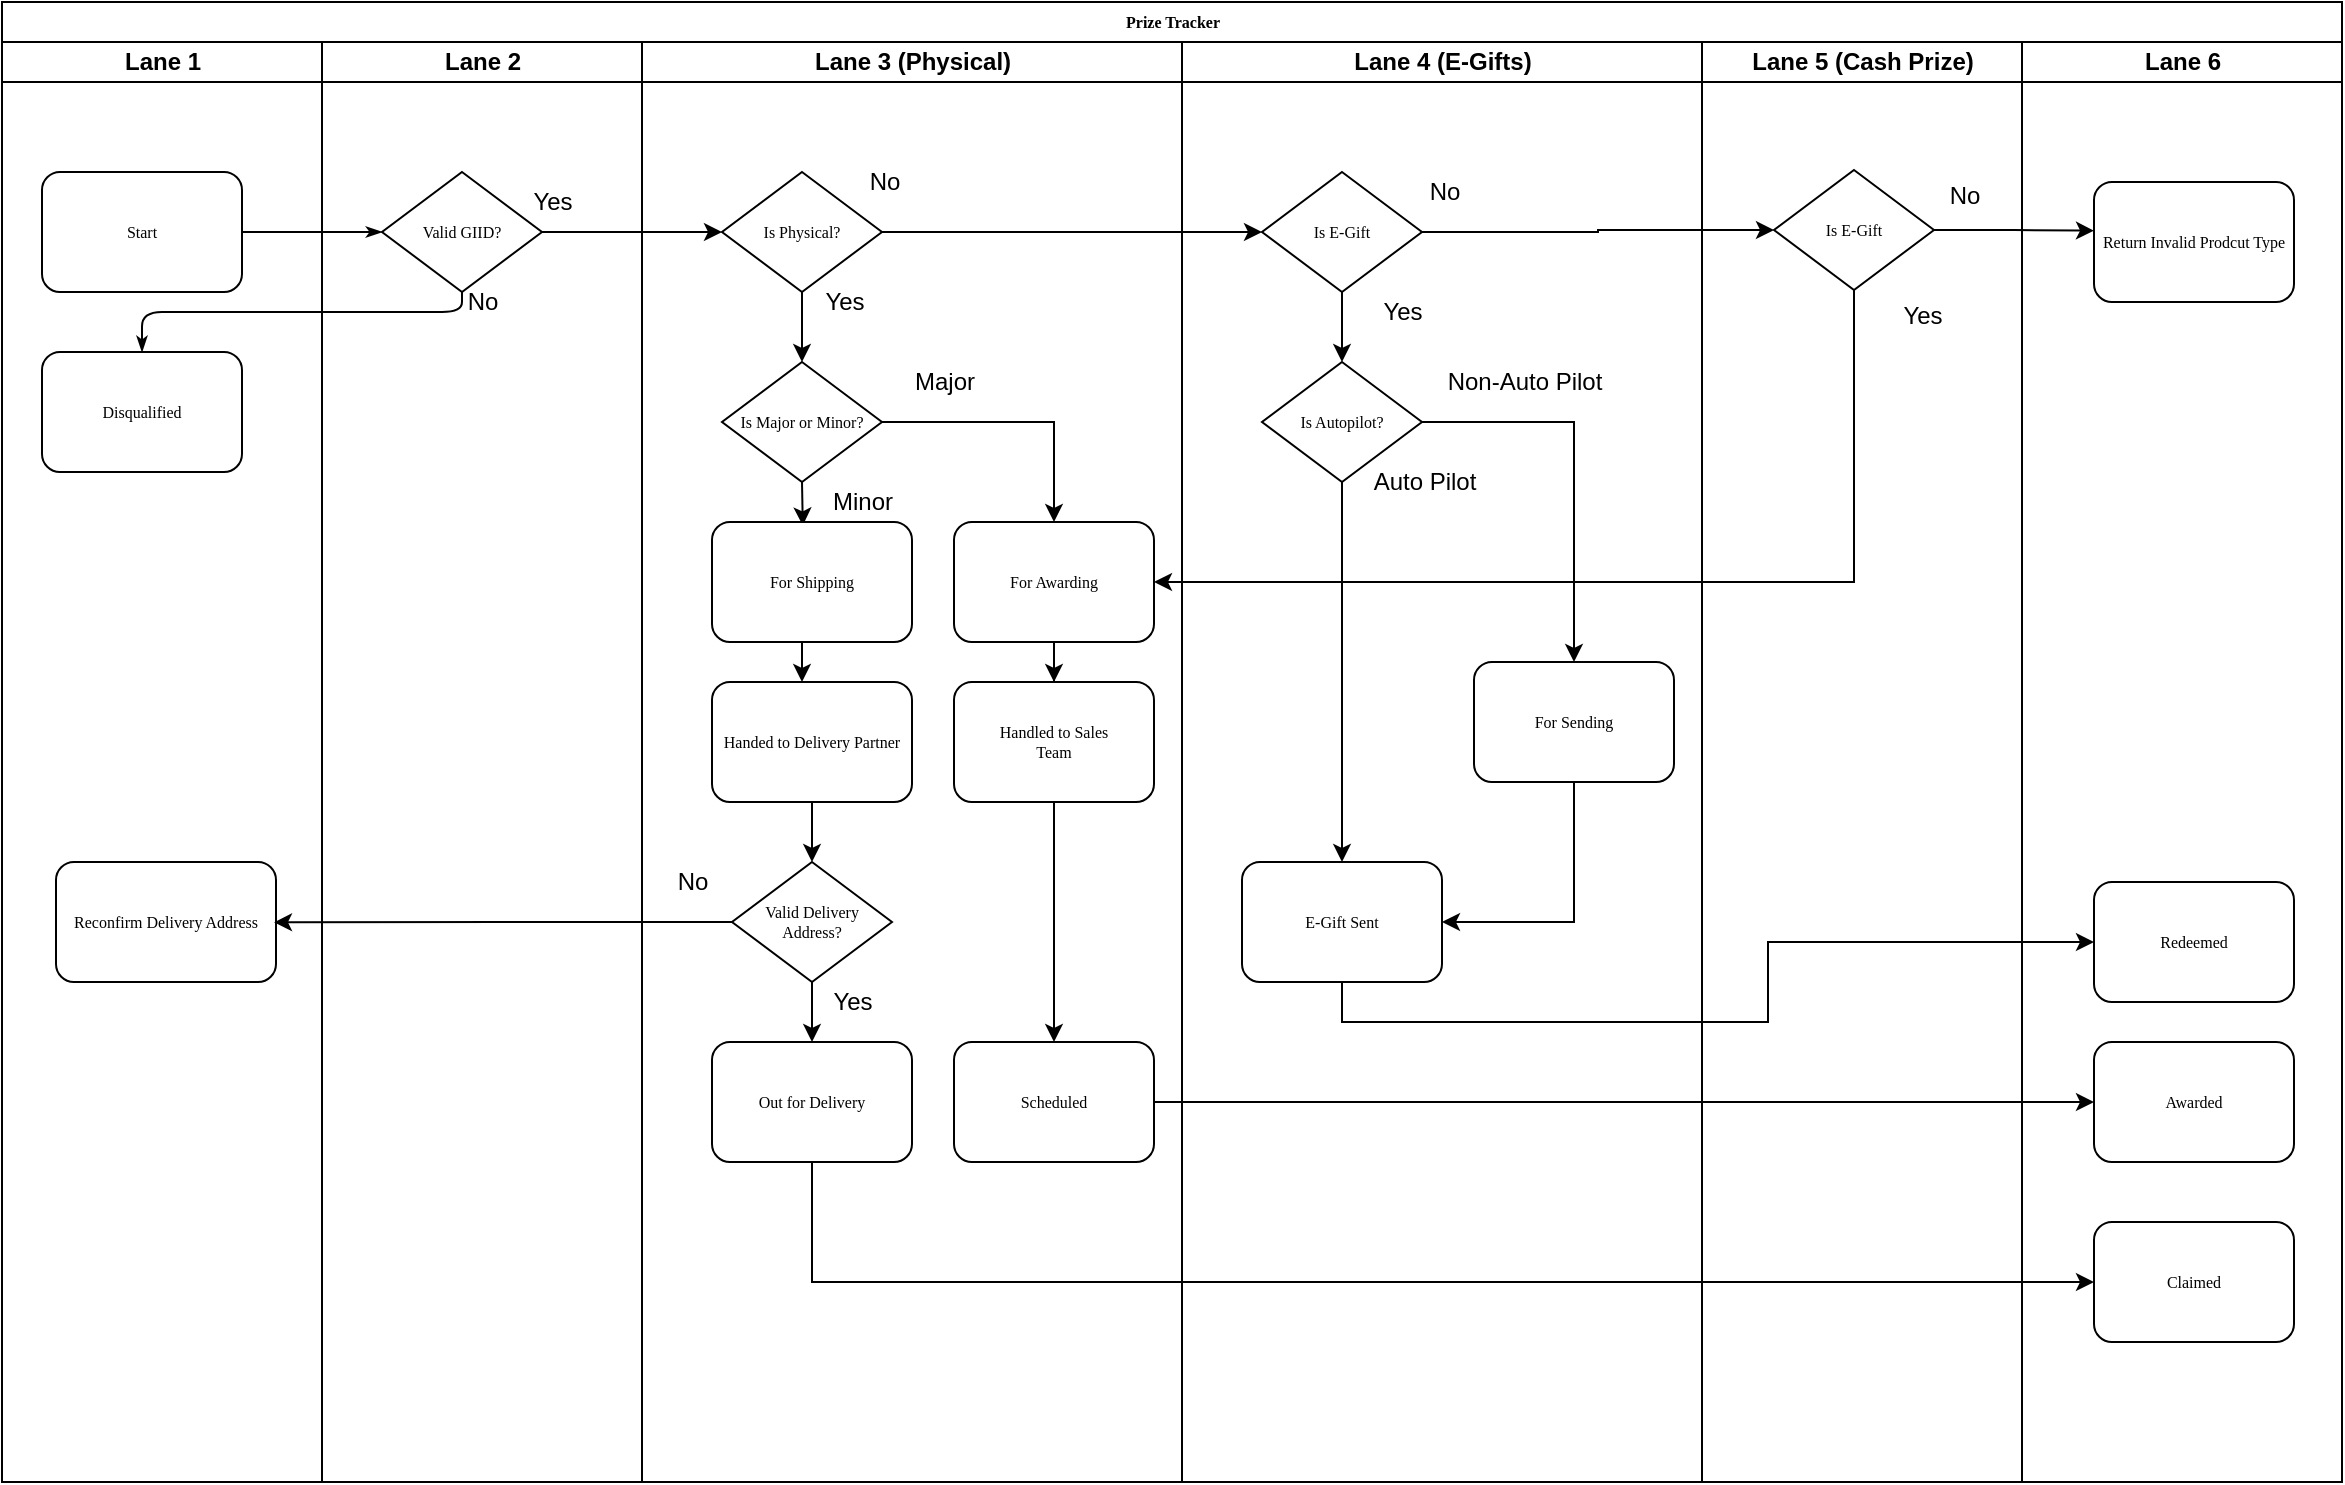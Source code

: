 <mxfile version="14.8.4" type="github">
  <diagram name="Page-1" id="74e2e168-ea6b-b213-b513-2b3c1d86103e">
    <mxGraphModel dx="2031" dy="1061" grid="1" gridSize="10" guides="1" tooltips="1" connect="1" arrows="1" fold="1" page="1" pageScale="1" pageWidth="1100" pageHeight="850" background="none" math="0" shadow="0">
      <root>
        <mxCell id="0" />
        <mxCell id="1" parent="0" />
        <mxCell id="77e6c97f196da883-1" value="Prize Tracker" style="swimlane;html=1;childLayout=stackLayout;startSize=20;rounded=0;shadow=0;labelBackgroundColor=none;strokeWidth=1;fontFamily=Verdana;fontSize=8;align=center;" parent="1" vertex="1">
          <mxGeometry x="74" y="40" width="1170" height="740" as="geometry" />
        </mxCell>
        <mxCell id="77e6c97f196da883-2" value="Lane 1" style="swimlane;html=1;startSize=20;" parent="77e6c97f196da883-1" vertex="1">
          <mxGeometry y="20" width="160" height="720" as="geometry" />
        </mxCell>
        <mxCell id="77e6c97f196da883-8" value="Start" style="rounded=1;whiteSpace=wrap;html=1;shadow=0;labelBackgroundColor=none;strokeWidth=1;fontFamily=Verdana;fontSize=8;align=center;" parent="77e6c97f196da883-2" vertex="1">
          <mxGeometry x="20" y="65" width="100" height="60" as="geometry" />
        </mxCell>
        <mxCell id="77e6c97f196da883-9" value="Disqualified" style="rounded=1;whiteSpace=wrap;html=1;shadow=0;labelBackgroundColor=none;strokeWidth=1;fontFamily=Verdana;fontSize=8;align=center;" parent="77e6c97f196da883-2" vertex="1">
          <mxGeometry x="20" y="155" width="100" height="60" as="geometry" />
        </mxCell>
        <mxCell id="obkC51oocTmBbRvTMfId-51" value="Reconfirm Delivery Address" style="rounded=1;whiteSpace=wrap;html=1;shadow=0;labelBackgroundColor=none;strokeWidth=1;fontFamily=Verdana;fontSize=8;align=center;" vertex="1" parent="77e6c97f196da883-2">
          <mxGeometry x="27" y="410" width="110" height="60" as="geometry" />
        </mxCell>
        <mxCell id="77e6c97f196da883-26" style="edgeStyle=orthogonalEdgeStyle;rounded=1;html=1;labelBackgroundColor=none;startArrow=none;startFill=0;startSize=5;endArrow=classicThin;endFill=1;endSize=5;jettySize=auto;orthogonalLoop=1;strokeWidth=1;fontFamily=Verdana;fontSize=8" parent="77e6c97f196da883-1" source="77e6c97f196da883-8" edge="1">
          <mxGeometry relative="1" as="geometry">
            <mxPoint x="190" y="115" as="targetPoint" />
          </mxGeometry>
        </mxCell>
        <mxCell id="77e6c97f196da883-27" style="edgeStyle=orthogonalEdgeStyle;rounded=1;html=1;labelBackgroundColor=none;startArrow=none;startFill=0;startSize=5;endArrow=classicThin;endFill=1;endSize=5;jettySize=auto;orthogonalLoop=1;strokeWidth=1;fontFamily=Verdana;fontSize=8;exitX=0.5;exitY=1;exitDx=0;exitDy=0;" parent="77e6c97f196da883-1" source="obkC51oocTmBbRvTMfId-1" target="77e6c97f196da883-9" edge="1">
          <mxGeometry relative="1" as="geometry">
            <Array as="points">
              <mxPoint x="230" y="155" />
              <mxPoint x="70" y="155" />
            </Array>
            <mxPoint x="240.034" y="145" as="sourcePoint" />
          </mxGeometry>
        </mxCell>
        <mxCell id="77e6c97f196da883-3" value="Lane 2" style="swimlane;html=1;startSize=20;" parent="77e6c97f196da883-1" vertex="1">
          <mxGeometry x="160" y="20" width="160" height="720" as="geometry" />
        </mxCell>
        <mxCell id="obkC51oocTmBbRvTMfId-1" value="Valid GIID?" style="rhombus;whiteSpace=wrap;html=1;rounded=0;shadow=0;labelBackgroundColor=none;strokeWidth=1;fontFamily=Verdana;fontSize=8;align=center;" vertex="1" parent="77e6c97f196da883-3">
          <mxGeometry x="30" y="65" width="80" height="60" as="geometry" />
        </mxCell>
        <mxCell id="obkC51oocTmBbRvTMfId-3" value="No" style="text;html=1;resizable=0;autosize=1;align=center;verticalAlign=middle;points=[];fillColor=none;strokeColor=none;rounded=0;" vertex="1" parent="77e6c97f196da883-3">
          <mxGeometry x="65" y="120" width="30" height="20" as="geometry" />
        </mxCell>
        <mxCell id="obkC51oocTmBbRvTMfId-4" value="Yes" style="text;html=1;resizable=0;autosize=1;align=center;verticalAlign=middle;points=[];fillColor=none;strokeColor=none;rounded=0;" vertex="1" parent="77e6c97f196da883-3">
          <mxGeometry x="95" y="70" width="40" height="20" as="geometry" />
        </mxCell>
        <mxCell id="77e6c97f196da883-4" value="Lane 3 (Physical)" style="swimlane;html=1;startSize=20;" parent="77e6c97f196da883-1" vertex="1">
          <mxGeometry x="320" y="20" width="270" height="720" as="geometry" />
        </mxCell>
        <mxCell id="77e6c97f196da883-14" value="Out for Delivery" style="rounded=1;whiteSpace=wrap;html=1;shadow=0;labelBackgroundColor=none;strokeWidth=1;fontFamily=Verdana;fontSize=8;align=center;" parent="77e6c97f196da883-4" vertex="1">
          <mxGeometry x="35" y="500" width="100" height="60" as="geometry" />
        </mxCell>
        <mxCell id="obkC51oocTmBbRvTMfId-7" value="Is Physical?" style="rhombus;whiteSpace=wrap;html=1;rounded=0;shadow=0;labelBackgroundColor=none;strokeWidth=1;fontFamily=Verdana;fontSize=8;align=center;" vertex="1" parent="77e6c97f196da883-4">
          <mxGeometry x="40" y="65" width="80" height="60" as="geometry" />
        </mxCell>
        <mxCell id="obkC51oocTmBbRvTMfId-10" value="Yes" style="text;html=1;resizable=0;autosize=1;align=center;verticalAlign=middle;points=[];fillColor=none;strokeColor=none;rounded=0;" vertex="1" parent="77e6c97f196da883-4">
          <mxGeometry x="81" y="120" width="40" height="20" as="geometry" />
        </mxCell>
        <mxCell id="obkC51oocTmBbRvTMfId-16" value="No" style="text;html=1;resizable=0;autosize=1;align=center;verticalAlign=middle;points=[];fillColor=none;strokeColor=none;rounded=0;" vertex="1" parent="77e6c97f196da883-4">
          <mxGeometry x="106" y="60" width="30" height="20" as="geometry" />
        </mxCell>
        <mxCell id="obkC51oocTmBbRvTMfId-45" style="edgeStyle=orthogonalEdgeStyle;rounded=0;orthogonalLoop=1;jettySize=auto;html=1;exitX=0.5;exitY=1;exitDx=0;exitDy=0;entryX=0.454;entryY=0.029;entryDx=0;entryDy=0;entryPerimeter=0;" edge="1" parent="77e6c97f196da883-4" source="obkC51oocTmBbRvTMfId-25" target="obkC51oocTmBbRvTMfId-34">
          <mxGeometry relative="1" as="geometry" />
        </mxCell>
        <mxCell id="obkC51oocTmBbRvTMfId-46" style="edgeStyle=orthogonalEdgeStyle;rounded=0;orthogonalLoop=1;jettySize=auto;html=1;entryX=0.5;entryY=0;entryDx=0;entryDy=0;" edge="1" parent="77e6c97f196da883-4" source="obkC51oocTmBbRvTMfId-25" target="obkC51oocTmBbRvTMfId-35">
          <mxGeometry relative="1" as="geometry" />
        </mxCell>
        <mxCell id="obkC51oocTmBbRvTMfId-25" value="Is Major or Minor?" style="rhombus;whiteSpace=wrap;html=1;rounded=0;shadow=0;labelBackgroundColor=none;strokeWidth=1;fontFamily=Verdana;fontSize=8;align=center;" vertex="1" parent="77e6c97f196da883-4">
          <mxGeometry x="40" y="160" width="80" height="60" as="geometry" />
        </mxCell>
        <mxCell id="obkC51oocTmBbRvTMfId-32" value="Minor" style="text;html=1;resizable=0;autosize=1;align=center;verticalAlign=middle;points=[];fillColor=none;strokeColor=none;rounded=0;" vertex="1" parent="77e6c97f196da883-4">
          <mxGeometry x="85" y="220" width="50" height="20" as="geometry" />
        </mxCell>
        <mxCell id="obkC51oocTmBbRvTMfId-47" style="edgeStyle=orthogonalEdgeStyle;rounded=0;orthogonalLoop=1;jettySize=auto;html=1;exitX=0.5;exitY=1;exitDx=0;exitDy=0;entryX=0.5;entryY=0;entryDx=0;entryDy=0;" edge="1" parent="77e6c97f196da883-4">
          <mxGeometry relative="1" as="geometry">
            <mxPoint x="80" y="300" as="sourcePoint" />
            <mxPoint x="80" y="320" as="targetPoint" />
          </mxGeometry>
        </mxCell>
        <mxCell id="obkC51oocTmBbRvTMfId-34" value="For Shipping" style="rounded=1;whiteSpace=wrap;html=1;shadow=0;labelBackgroundColor=none;strokeWidth=1;fontFamily=Verdana;fontSize=8;align=center;" vertex="1" parent="77e6c97f196da883-4">
          <mxGeometry x="35" y="240" width="100" height="60" as="geometry" />
        </mxCell>
        <mxCell id="obkC51oocTmBbRvTMfId-54" style="edgeStyle=orthogonalEdgeStyle;rounded=0;orthogonalLoop=1;jettySize=auto;html=1;" edge="1" parent="77e6c97f196da883-4" source="obkC51oocTmBbRvTMfId-35" target="obkC51oocTmBbRvTMfId-39">
          <mxGeometry relative="1" as="geometry" />
        </mxCell>
        <mxCell id="obkC51oocTmBbRvTMfId-35" value="For Awarding" style="rounded=1;whiteSpace=wrap;html=1;shadow=0;labelBackgroundColor=none;strokeWidth=1;fontFamily=Verdana;fontSize=8;align=center;" vertex="1" parent="77e6c97f196da883-4">
          <mxGeometry x="156" y="240" width="100" height="60" as="geometry" />
        </mxCell>
        <mxCell id="obkC51oocTmBbRvTMfId-48" style="edgeStyle=orthogonalEdgeStyle;rounded=0;orthogonalLoop=1;jettySize=auto;html=1;exitX=0.5;exitY=1;exitDx=0;exitDy=0;entryX=0.5;entryY=0;entryDx=0;entryDy=0;" edge="1" parent="77e6c97f196da883-4" source="obkC51oocTmBbRvTMfId-36" target="obkC51oocTmBbRvTMfId-38">
          <mxGeometry relative="1" as="geometry" />
        </mxCell>
        <mxCell id="obkC51oocTmBbRvTMfId-36" value="Handed to Delivery Partner" style="rounded=1;whiteSpace=wrap;html=1;shadow=0;labelBackgroundColor=none;strokeWidth=1;fontFamily=Verdana;fontSize=8;align=center;" vertex="1" parent="77e6c97f196da883-4">
          <mxGeometry x="35" y="320" width="100" height="60" as="geometry" />
        </mxCell>
        <mxCell id="obkC51oocTmBbRvTMfId-49" style="edgeStyle=orthogonalEdgeStyle;rounded=0;orthogonalLoop=1;jettySize=auto;html=1;exitX=0.5;exitY=1;exitDx=0;exitDy=0;entryX=0.5;entryY=0;entryDx=0;entryDy=0;" edge="1" parent="77e6c97f196da883-4" source="obkC51oocTmBbRvTMfId-38" target="77e6c97f196da883-14">
          <mxGeometry relative="1" as="geometry" />
        </mxCell>
        <mxCell id="obkC51oocTmBbRvTMfId-38" value="Valid Delivery Address?" style="rhombus;whiteSpace=wrap;html=1;rounded=0;shadow=0;labelBackgroundColor=none;strokeWidth=1;fontFamily=Verdana;fontSize=8;align=center;" vertex="1" parent="77e6c97f196da883-4">
          <mxGeometry x="45" y="410" width="80" height="60" as="geometry" />
        </mxCell>
        <mxCell id="obkC51oocTmBbRvTMfId-55" style="edgeStyle=orthogonalEdgeStyle;rounded=0;orthogonalLoop=1;jettySize=auto;html=1;exitX=0.5;exitY=1;exitDx=0;exitDy=0;entryX=0.5;entryY=0;entryDx=0;entryDy=0;" edge="1" parent="77e6c97f196da883-4" source="obkC51oocTmBbRvTMfId-39" target="obkC51oocTmBbRvTMfId-41">
          <mxGeometry relative="1" as="geometry" />
        </mxCell>
        <mxCell id="obkC51oocTmBbRvTMfId-39" value="Handled to Sales &lt;br&gt;Team" style="rounded=1;whiteSpace=wrap;html=1;shadow=0;labelBackgroundColor=none;strokeWidth=1;fontFamily=Verdana;fontSize=8;align=center;" vertex="1" parent="77e6c97f196da883-4">
          <mxGeometry x="156" y="320" width="100" height="60" as="geometry" />
        </mxCell>
        <mxCell id="obkC51oocTmBbRvTMfId-41" value="Scheduled" style="rounded=1;whiteSpace=wrap;html=1;shadow=0;labelBackgroundColor=none;strokeWidth=1;fontFamily=Verdana;fontSize=8;align=center;" vertex="1" parent="77e6c97f196da883-4">
          <mxGeometry x="156" y="500" width="100" height="60" as="geometry" />
        </mxCell>
        <mxCell id="obkC51oocTmBbRvTMfId-50" value="Yes" style="text;html=1;resizable=0;autosize=1;align=center;verticalAlign=middle;points=[];fillColor=none;strokeColor=none;rounded=0;" vertex="1" parent="77e6c97f196da883-4">
          <mxGeometry x="85" y="470" width="40" height="20" as="geometry" />
        </mxCell>
        <mxCell id="obkC51oocTmBbRvTMfId-53" value="No" style="text;html=1;resizable=0;autosize=1;align=center;verticalAlign=middle;points=[];fillColor=none;strokeColor=none;rounded=0;" vertex="1" parent="77e6c97f196da883-4">
          <mxGeometry x="10" y="410" width="30" height="20" as="geometry" />
        </mxCell>
        <mxCell id="77e6c97f196da883-5" value="Lane 4 (E-Gifts)" style="swimlane;html=1;startSize=20;" parent="77e6c97f196da883-1" vertex="1">
          <mxGeometry x="590" y="20" width="260" height="720" as="geometry" />
        </mxCell>
        <mxCell id="77e6c97f196da883-15" value="E-Gift Sent" style="rounded=1;whiteSpace=wrap;html=1;shadow=0;labelBackgroundColor=none;strokeWidth=1;fontFamily=Verdana;fontSize=8;align=center;" parent="77e6c97f196da883-5" vertex="1">
          <mxGeometry x="30" y="410" width="100" height="60" as="geometry" />
        </mxCell>
        <mxCell id="obkC51oocTmBbRvTMfId-62" style="edgeStyle=orthogonalEdgeStyle;rounded=0;orthogonalLoop=1;jettySize=auto;html=1;entryX=0.5;entryY=0;entryDx=0;entryDy=0;" edge="1" parent="77e6c97f196da883-5" source="77e6c97f196da883-13" target="obkC51oocTmBbRvTMfId-59">
          <mxGeometry relative="1" as="geometry" />
        </mxCell>
        <mxCell id="77e6c97f196da883-13" value="Is E-Gift" style="rhombus;whiteSpace=wrap;html=1;rounded=0;shadow=0;labelBackgroundColor=none;strokeWidth=1;fontFamily=Verdana;fontSize=8;align=center;" parent="77e6c97f196da883-5" vertex="1">
          <mxGeometry x="40" y="65" width="80" height="60" as="geometry" />
        </mxCell>
        <mxCell id="obkC51oocTmBbRvTMfId-11" value="Yes" style="text;html=1;resizable=0;autosize=1;align=center;verticalAlign=middle;points=[];fillColor=none;strokeColor=none;rounded=0;" vertex="1" parent="77e6c97f196da883-5">
          <mxGeometry x="90" y="125" width="40" height="20" as="geometry" />
        </mxCell>
        <mxCell id="obkC51oocTmBbRvTMfId-9" value="No" style="text;html=1;resizable=0;autosize=1;align=center;verticalAlign=middle;points=[];fillColor=none;strokeColor=none;rounded=0;" vertex="1" parent="77e6c97f196da883-5">
          <mxGeometry x="116" y="65" width="30" height="20" as="geometry" />
        </mxCell>
        <mxCell id="obkC51oocTmBbRvTMfId-63" style="edgeStyle=orthogonalEdgeStyle;rounded=0;orthogonalLoop=1;jettySize=auto;html=1;exitX=0.5;exitY=1;exitDx=0;exitDy=0;entryX=0.5;entryY=0;entryDx=0;entryDy=0;" edge="1" parent="77e6c97f196da883-5" source="obkC51oocTmBbRvTMfId-59" target="77e6c97f196da883-15">
          <mxGeometry relative="1" as="geometry" />
        </mxCell>
        <mxCell id="obkC51oocTmBbRvTMfId-59" value="Is Autopilot?" style="rhombus;whiteSpace=wrap;html=1;rounded=0;shadow=0;labelBackgroundColor=none;strokeWidth=1;fontFamily=Verdana;fontSize=8;align=center;" vertex="1" parent="77e6c97f196da883-5">
          <mxGeometry x="40" y="160" width="80" height="60" as="geometry" />
        </mxCell>
        <mxCell id="obkC51oocTmBbRvTMfId-60" value="Auto Pilot" style="text;html=1;resizable=0;autosize=1;align=center;verticalAlign=middle;points=[];fillColor=none;strokeColor=none;rounded=0;" vertex="1" parent="77e6c97f196da883-5">
          <mxGeometry x="86" y="210" width="70" height="20" as="geometry" />
        </mxCell>
        <mxCell id="obkC51oocTmBbRvTMfId-79" style="edgeStyle=orthogonalEdgeStyle;rounded=0;orthogonalLoop=1;jettySize=auto;html=1;entryX=1;entryY=0.5;entryDx=0;entryDy=0;" edge="1" parent="77e6c97f196da883-5" source="obkC51oocTmBbRvTMfId-78" target="77e6c97f196da883-15">
          <mxGeometry relative="1" as="geometry">
            <Array as="points">
              <mxPoint x="196" y="350" />
            </Array>
          </mxGeometry>
        </mxCell>
        <mxCell id="obkC51oocTmBbRvTMfId-78" value="For Sending" style="rounded=1;whiteSpace=wrap;html=1;shadow=0;labelBackgroundColor=none;strokeWidth=1;fontFamily=Verdana;fontSize=8;align=center;" vertex="1" parent="77e6c97f196da883-5">
          <mxGeometry x="146" y="310" width="100" height="60" as="geometry" />
        </mxCell>
        <mxCell id="obkC51oocTmBbRvTMfId-64" style="edgeStyle=orthogonalEdgeStyle;rounded=0;orthogonalLoop=1;jettySize=auto;html=1;exitX=1;exitY=0.5;exitDx=0;exitDy=0;" edge="1" parent="77e6c97f196da883-5" source="obkC51oocTmBbRvTMfId-59" target="obkC51oocTmBbRvTMfId-78">
          <mxGeometry relative="1" as="geometry">
            <mxPoint x="196" y="240" as="targetPoint" />
          </mxGeometry>
        </mxCell>
        <mxCell id="77e6c97f196da883-6" value="Lane 5 (Cash Prize)" style="swimlane;html=1;startSize=20;" parent="77e6c97f196da883-1" vertex="1">
          <mxGeometry x="850" y="20" width="160" height="720" as="geometry" />
        </mxCell>
        <mxCell id="obkC51oocTmBbRvTMfId-14" value="Is E-Gift" style="rhombus;whiteSpace=wrap;html=1;rounded=0;shadow=0;labelBackgroundColor=none;strokeWidth=1;fontFamily=Verdana;fontSize=8;align=center;" vertex="1" parent="77e6c97f196da883-6">
          <mxGeometry x="36" y="64" width="80" height="60" as="geometry" />
        </mxCell>
        <mxCell id="obkC51oocTmBbRvTMfId-15" value="Yes" style="text;html=1;resizable=0;autosize=1;align=center;verticalAlign=middle;points=[];fillColor=none;strokeColor=none;rounded=0;" vertex="1" parent="77e6c97f196da883-6">
          <mxGeometry x="90" y="127" width="40" height="20" as="geometry" />
        </mxCell>
        <mxCell id="obkC51oocTmBbRvTMfId-17" value="No" style="text;html=1;resizable=0;autosize=1;align=center;verticalAlign=middle;points=[];fillColor=none;strokeColor=none;rounded=0;" vertex="1" parent="77e6c97f196da883-6">
          <mxGeometry x="116" y="67" width="30" height="20" as="geometry" />
        </mxCell>
        <mxCell id="77e6c97f196da883-7" value="Lane 6" style="swimlane;html=1;startSize=20;" parent="77e6c97f196da883-1" vertex="1">
          <mxGeometry x="1010" y="20" width="160" height="720" as="geometry" />
        </mxCell>
        <mxCell id="77e6c97f196da883-24" value="Claimed" style="rounded=1;whiteSpace=wrap;html=1;shadow=0;labelBackgroundColor=none;strokeWidth=1;fontFamily=Verdana;fontSize=8;align=center;" parent="77e6c97f196da883-7" vertex="1">
          <mxGeometry x="36" y="590" width="100" height="60" as="geometry" />
        </mxCell>
        <mxCell id="obkC51oocTmBbRvTMfId-19" value="Return Invalid Prodcut Type" style="rounded=1;whiteSpace=wrap;html=1;shadow=0;labelBackgroundColor=none;strokeWidth=1;fontFamily=Verdana;fontSize=8;align=center;" vertex="1" parent="77e6c97f196da883-7">
          <mxGeometry x="36" y="70" width="100" height="60" as="geometry" />
        </mxCell>
        <mxCell id="obkC51oocTmBbRvTMfId-40" value="Awarded" style="rounded=1;whiteSpace=wrap;html=1;shadow=0;labelBackgroundColor=none;strokeWidth=1;fontFamily=Verdana;fontSize=8;align=center;" vertex="1" parent="77e6c97f196da883-7">
          <mxGeometry x="36" y="500" width="100" height="60" as="geometry" />
        </mxCell>
        <mxCell id="obkC51oocTmBbRvTMfId-80" value="Redeemed" style="rounded=1;whiteSpace=wrap;html=1;shadow=0;labelBackgroundColor=none;strokeWidth=1;fontFamily=Verdana;fontSize=8;align=center;" vertex="1" parent="77e6c97f196da883-7">
          <mxGeometry x="36" y="420" width="100" height="60" as="geometry" />
        </mxCell>
        <mxCell id="obkC51oocTmBbRvTMfId-2" style="edgeStyle=orthogonalEdgeStyle;rounded=0;orthogonalLoop=1;jettySize=auto;html=1;exitX=1;exitY=0.5;exitDx=0;exitDy=0;" edge="1" parent="77e6c97f196da883-1" source="obkC51oocTmBbRvTMfId-1" target="obkC51oocTmBbRvTMfId-7">
          <mxGeometry relative="1" as="geometry">
            <mxPoint x="400" y="170.0" as="targetPoint" />
          </mxGeometry>
        </mxCell>
        <mxCell id="obkC51oocTmBbRvTMfId-8" value="" style="edgeStyle=orthogonalEdgeStyle;rounded=0;orthogonalLoop=1;jettySize=auto;html=1;" edge="1" parent="77e6c97f196da883-1" source="obkC51oocTmBbRvTMfId-7" target="77e6c97f196da883-13">
          <mxGeometry relative="1" as="geometry">
            <Array as="points">
              <mxPoint x="360" y="130" />
              <mxPoint x="360" y="130" />
            </Array>
          </mxGeometry>
        </mxCell>
        <mxCell id="obkC51oocTmBbRvTMfId-43" style="edgeStyle=orthogonalEdgeStyle;rounded=0;orthogonalLoop=1;jettySize=auto;html=1;exitX=0.5;exitY=1;exitDx=0;exitDy=0;entryX=0;entryY=0.5;entryDx=0;entryDy=0;" edge="1" parent="77e6c97f196da883-1" source="77e6c97f196da883-14" target="77e6c97f196da883-24">
          <mxGeometry relative="1" as="geometry" />
        </mxCell>
        <mxCell id="obkC51oocTmBbRvTMfId-81" style="edgeStyle=orthogonalEdgeStyle;rounded=0;orthogonalLoop=1;jettySize=auto;html=1;entryX=0;entryY=0.5;entryDx=0;entryDy=0;exitX=0.5;exitY=1;exitDx=0;exitDy=0;" edge="1" parent="77e6c97f196da883-1" source="77e6c97f196da883-15" target="obkC51oocTmBbRvTMfId-80">
          <mxGeometry relative="1" as="geometry">
            <mxPoint x="720" y="470.0" as="sourcePoint" />
          </mxGeometry>
        </mxCell>
        <mxCell id="obkC51oocTmBbRvTMfId-83" style="edgeStyle=orthogonalEdgeStyle;rounded=0;orthogonalLoop=1;jettySize=auto;html=1;" edge="1" parent="77e6c97f196da883-1" source="obkC51oocTmBbRvTMfId-41" target="obkC51oocTmBbRvTMfId-40">
          <mxGeometry relative="1" as="geometry" />
        </mxCell>
        <mxCell id="obkC51oocTmBbRvTMfId-56" style="edgeStyle=orthogonalEdgeStyle;rounded=0;orthogonalLoop=1;jettySize=auto;html=1;exitX=1;exitY=0.5;exitDx=0;exitDy=0;entryX=0;entryY=0.5;entryDx=0;entryDy=0;" edge="1" parent="77e6c97f196da883-1" source="77e6c97f196da883-13" target="obkC51oocTmBbRvTMfId-14">
          <mxGeometry relative="1" as="geometry">
            <mxPoint x="786" y="115.167" as="targetPoint" />
          </mxGeometry>
        </mxCell>
        <mxCell id="obkC51oocTmBbRvTMfId-84" style="edgeStyle=orthogonalEdgeStyle;rounded=0;orthogonalLoop=1;jettySize=auto;html=1;entryX=0;entryY=0.406;entryDx=0;entryDy=0;entryPerimeter=0;" edge="1" parent="77e6c97f196da883-1" source="obkC51oocTmBbRvTMfId-14" target="obkC51oocTmBbRvTMfId-19">
          <mxGeometry relative="1" as="geometry" />
        </mxCell>
        <mxCell id="obkC51oocTmBbRvTMfId-85" style="edgeStyle=orthogonalEdgeStyle;rounded=0;orthogonalLoop=1;jettySize=auto;html=1;" edge="1" parent="77e6c97f196da883-1" source="obkC51oocTmBbRvTMfId-14" target="obkC51oocTmBbRvTMfId-35">
          <mxGeometry relative="1" as="geometry">
            <Array as="points">
              <mxPoint x="926" y="290" />
            </Array>
          </mxGeometry>
        </mxCell>
        <mxCell id="obkC51oocTmBbRvTMfId-20" style="edgeStyle=orthogonalEdgeStyle;rounded=0;orthogonalLoop=1;jettySize=auto;html=1;" edge="1" parent="1" source="obkC51oocTmBbRvTMfId-7">
          <mxGeometry relative="1" as="geometry">
            <mxPoint x="474" y="220.0" as="targetPoint" />
          </mxGeometry>
        </mxCell>
        <mxCell id="obkC51oocTmBbRvTMfId-33" value="Major" style="text;html=1;resizable=0;autosize=1;align=center;verticalAlign=middle;points=[];fillColor=none;strokeColor=none;rounded=0;" vertex="1" parent="1">
          <mxGeometry x="520" y="220" width="50" height="20" as="geometry" />
        </mxCell>
        <mxCell id="obkC51oocTmBbRvTMfId-52" style="edgeStyle=orthogonalEdgeStyle;rounded=0;orthogonalLoop=1;jettySize=auto;html=1;exitX=0;exitY=0.5;exitDx=0;exitDy=0;" edge="1" parent="1" source="obkC51oocTmBbRvTMfId-38">
          <mxGeometry relative="1" as="geometry">
            <mxPoint x="210" y="500.167" as="targetPoint" />
          </mxGeometry>
        </mxCell>
        <mxCell id="obkC51oocTmBbRvTMfId-61" value="Non-Auto Pilot" style="text;html=1;resizable=0;autosize=1;align=center;verticalAlign=middle;points=[];fillColor=none;strokeColor=none;rounded=0;" vertex="1" parent="1">
          <mxGeometry x="790" y="220" width="90" height="20" as="geometry" />
        </mxCell>
      </root>
    </mxGraphModel>
  </diagram>
</mxfile>
